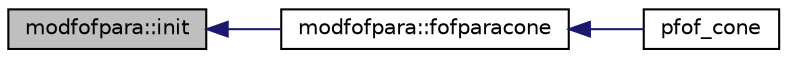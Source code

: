 digraph "modfofpara::init"
{
  edge [fontname="Helvetica",fontsize="10",labelfontname="Helvetica",labelfontsize="10"];
  node [fontname="Helvetica",fontsize="10",shape=record];
  rankdir="LR";
  Node1 [label="modfofpara::init",height=0.2,width=0.4,color="black", fillcolor="grey75", style="filled", fontcolor="black"];
  Node1 -> Node2 [dir="back",color="midnightblue",fontsize="10",style="solid",fontname="Helvetica"];
  Node2 [label="modfofpara::fofparacone",height=0.2,width=0.4,color="black", fillcolor="white", style="filled",URL="$namespacemodfofpara.html#a033a2820dd29f107782b566ca298bde4",tooltip="Parallel FOF subroutine Finds haloes on each process then apply the merging process for haloes that e..."];
  Node2 -> Node3 [dir="back",color="midnightblue",fontsize="10",style="solid",fontname="Helvetica"];
  Node3 [label="pfof_cone",height=0.2,width=0.4,color="black", fillcolor="white", style="filled",URL="$pfof__cone_8f90.html#addc770475dc2e497bf70a10ebc158aed",tooltip="pFOF_cone is a distributed implementation of the Friends-of-Friends halo finder algorithm designed fo..."];
}
